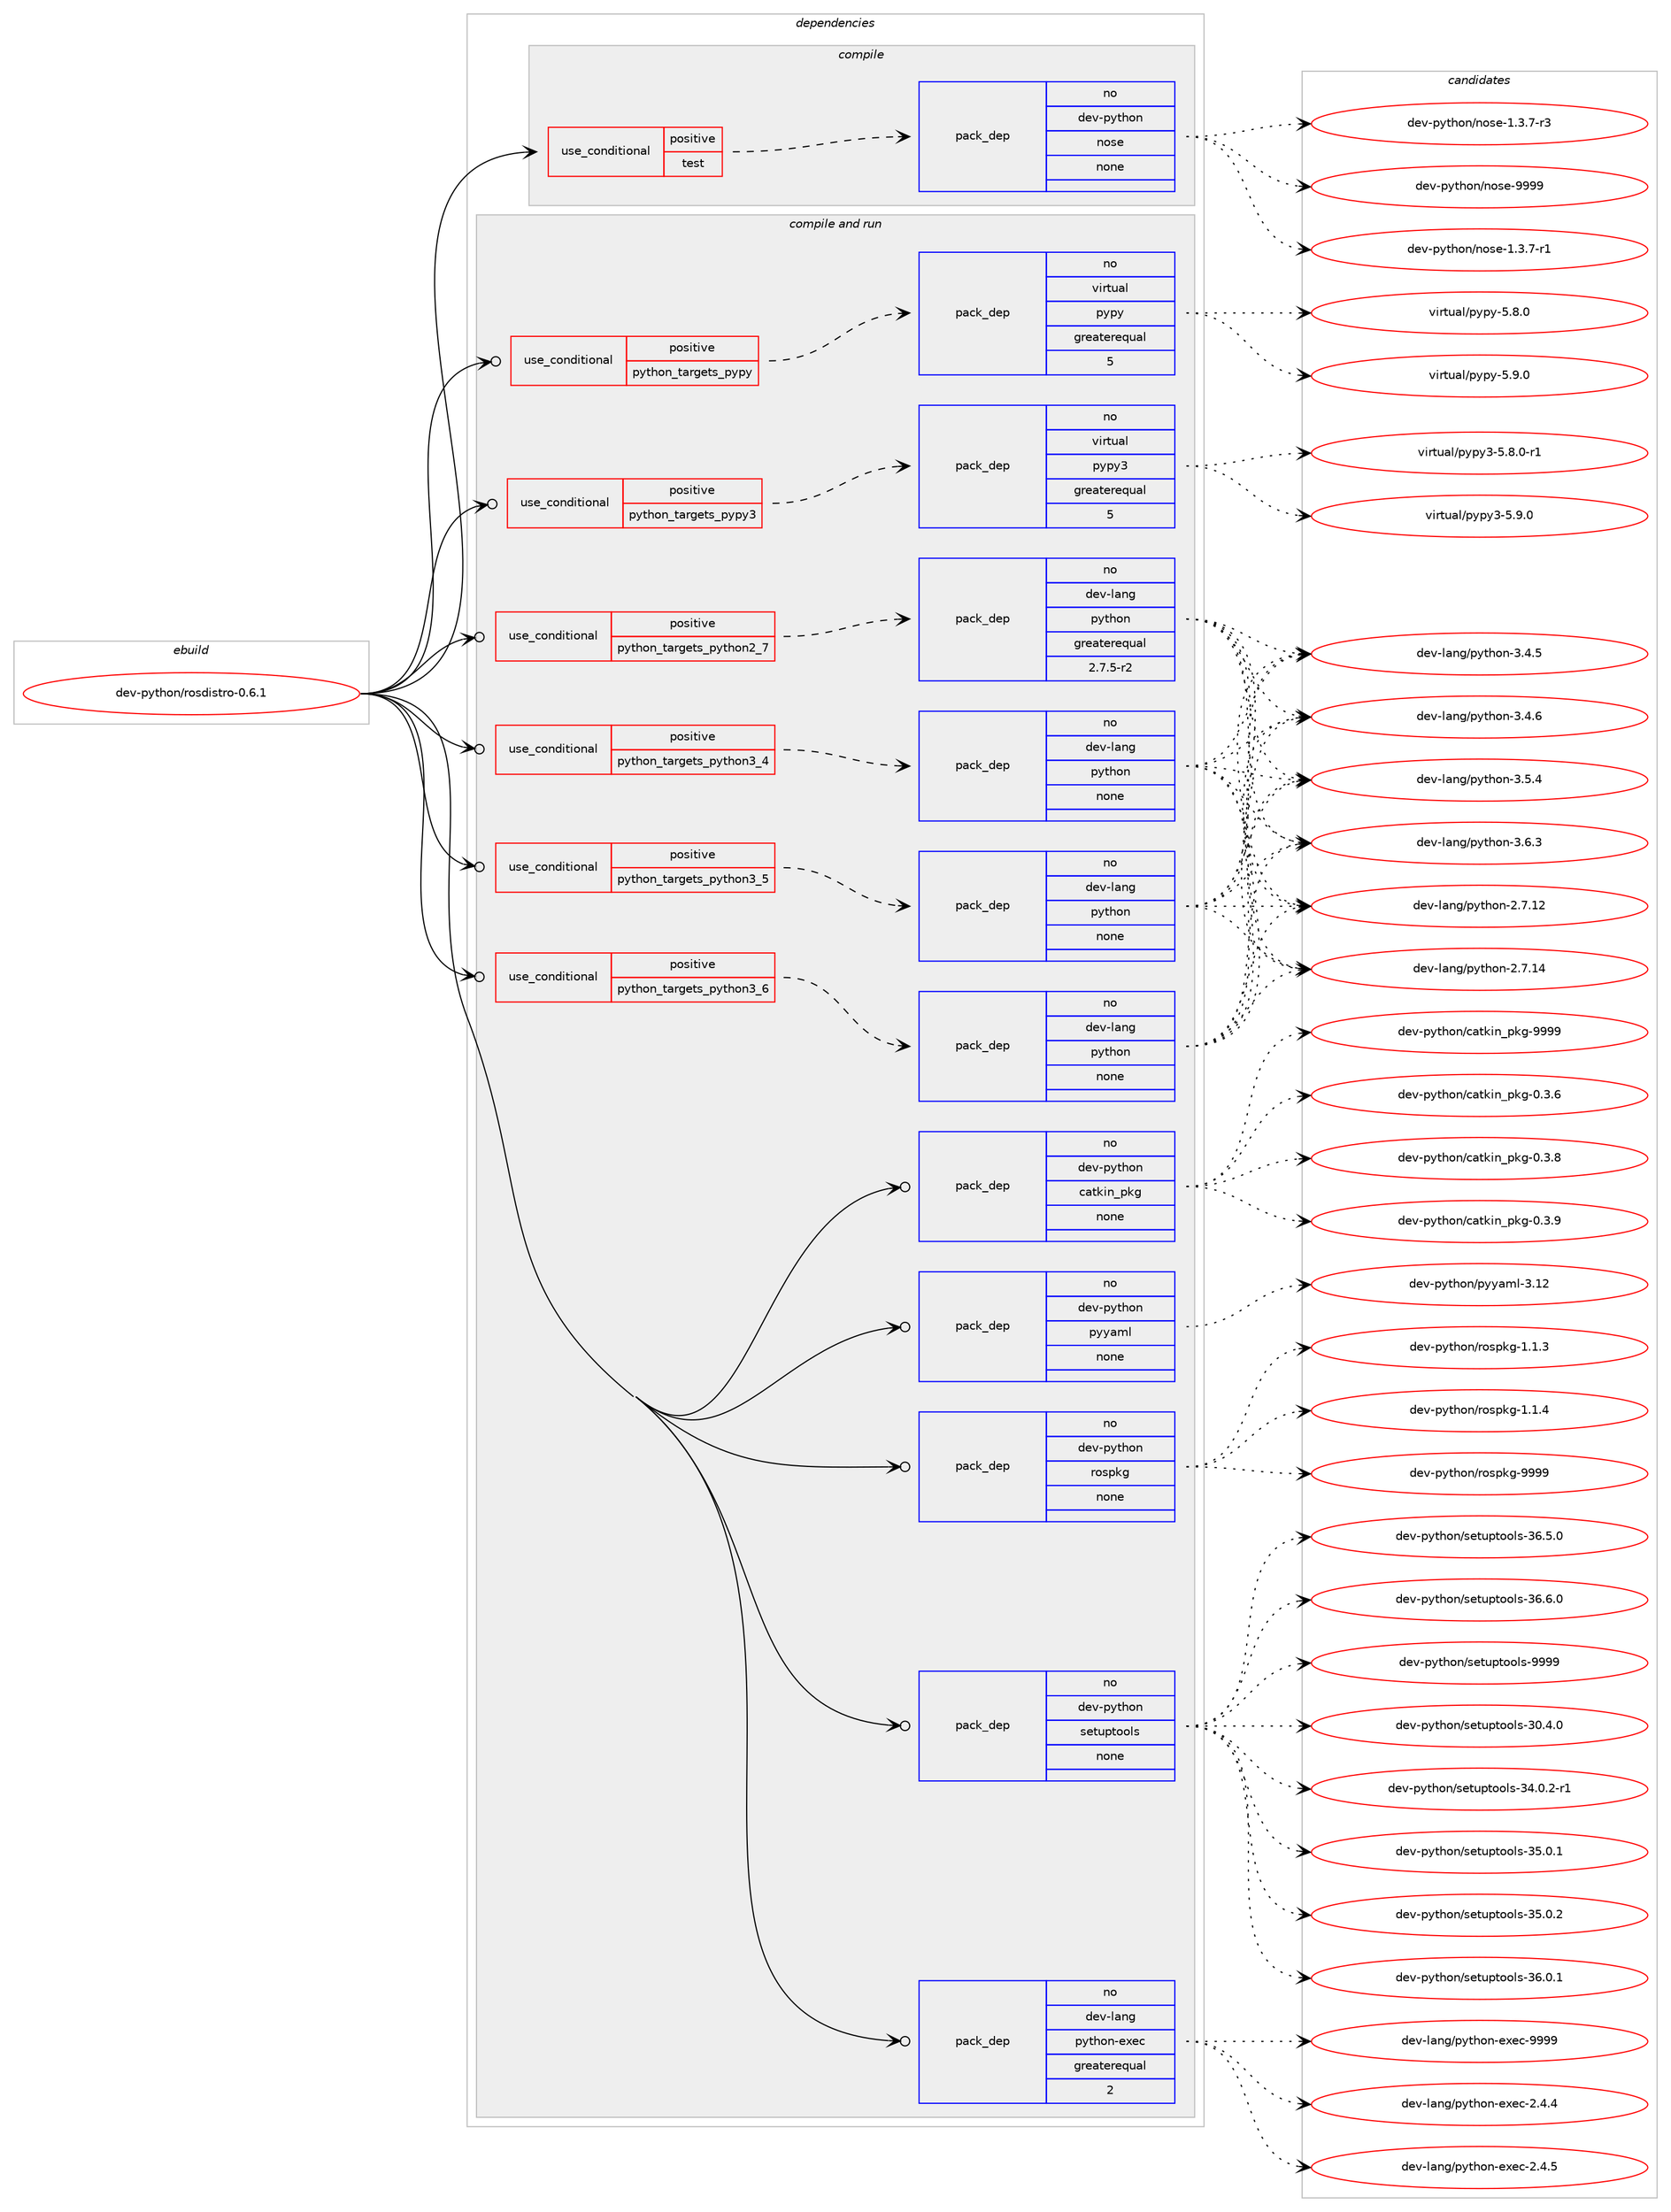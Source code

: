 digraph prolog {

# *************
# Graph options
# *************

newrank=true;
concentrate=true;
compound=true;
graph [rankdir=LR,fontname=Helvetica,fontsize=10,ranksep=1.5];#, ranksep=2.5, nodesep=0.2];
edge  [arrowhead=vee];
node  [fontname=Helvetica,fontsize=10];

# **********
# The ebuild
# **********

subgraph cluster_leftcol {
color=gray;
rank=same;
label=<<i>ebuild</i>>;
id [label="dev-python/rosdistro-0.6.1", color=red, width=4, href="../dev-python/rosdistro-0.6.1.svg"];
}

# ****************
# The dependencies
# ****************

subgraph cluster_midcol {
color=gray;
label=<<i>dependencies</i>>;
subgraph cluster_compile {
fillcolor="#eeeeee";
style=filled;
label=<<i>compile</i>>;
subgraph cond41176 {
dependency185898 [label=<<TABLE BORDER="0" CELLBORDER="1" CELLSPACING="0" CELLPADDING="4"><TR><TD ROWSPAN="3" CELLPADDING="10">use_conditional</TD></TR><TR><TD>positive</TD></TR><TR><TD>test</TD></TR></TABLE>>, shape=none, color=red];
subgraph pack140768 {
dependency185899 [label=<<TABLE BORDER="0" CELLBORDER="1" CELLSPACING="0" CELLPADDING="4" WIDTH="220"><TR><TD ROWSPAN="6" CELLPADDING="30">pack_dep</TD></TR><TR><TD WIDTH="110">no</TD></TR><TR><TD>dev-python</TD></TR><TR><TD>nose</TD></TR><TR><TD>none</TD></TR><TR><TD></TD></TR></TABLE>>, shape=none, color=blue];
}
dependency185898:e -> dependency185899:w [weight=20,style="dashed",arrowhead="vee"];
}
id:e -> dependency185898:w [weight=20,style="solid",arrowhead="vee"];
}
subgraph cluster_compileandrun {
fillcolor="#eeeeee";
style=filled;
label=<<i>compile and run</i>>;
subgraph cond41177 {
dependency185900 [label=<<TABLE BORDER="0" CELLBORDER="1" CELLSPACING="0" CELLPADDING="4"><TR><TD ROWSPAN="3" CELLPADDING="10">use_conditional</TD></TR><TR><TD>positive</TD></TR><TR><TD>python_targets_pypy</TD></TR></TABLE>>, shape=none, color=red];
subgraph pack140769 {
dependency185901 [label=<<TABLE BORDER="0" CELLBORDER="1" CELLSPACING="0" CELLPADDING="4" WIDTH="220"><TR><TD ROWSPAN="6" CELLPADDING="30">pack_dep</TD></TR><TR><TD WIDTH="110">no</TD></TR><TR><TD>virtual</TD></TR><TR><TD>pypy</TD></TR><TR><TD>greaterequal</TD></TR><TR><TD>5</TD></TR></TABLE>>, shape=none, color=blue];
}
dependency185900:e -> dependency185901:w [weight=20,style="dashed",arrowhead="vee"];
}
id:e -> dependency185900:w [weight=20,style="solid",arrowhead="odotvee"];
subgraph cond41178 {
dependency185902 [label=<<TABLE BORDER="0" CELLBORDER="1" CELLSPACING="0" CELLPADDING="4"><TR><TD ROWSPAN="3" CELLPADDING="10">use_conditional</TD></TR><TR><TD>positive</TD></TR><TR><TD>python_targets_pypy3</TD></TR></TABLE>>, shape=none, color=red];
subgraph pack140770 {
dependency185903 [label=<<TABLE BORDER="0" CELLBORDER="1" CELLSPACING="0" CELLPADDING="4" WIDTH="220"><TR><TD ROWSPAN="6" CELLPADDING="30">pack_dep</TD></TR><TR><TD WIDTH="110">no</TD></TR><TR><TD>virtual</TD></TR><TR><TD>pypy3</TD></TR><TR><TD>greaterequal</TD></TR><TR><TD>5</TD></TR></TABLE>>, shape=none, color=blue];
}
dependency185902:e -> dependency185903:w [weight=20,style="dashed",arrowhead="vee"];
}
id:e -> dependency185902:w [weight=20,style="solid",arrowhead="odotvee"];
subgraph cond41179 {
dependency185904 [label=<<TABLE BORDER="0" CELLBORDER="1" CELLSPACING="0" CELLPADDING="4"><TR><TD ROWSPAN="3" CELLPADDING="10">use_conditional</TD></TR><TR><TD>positive</TD></TR><TR><TD>python_targets_python2_7</TD></TR></TABLE>>, shape=none, color=red];
subgraph pack140771 {
dependency185905 [label=<<TABLE BORDER="0" CELLBORDER="1" CELLSPACING="0" CELLPADDING="4" WIDTH="220"><TR><TD ROWSPAN="6" CELLPADDING="30">pack_dep</TD></TR><TR><TD WIDTH="110">no</TD></TR><TR><TD>dev-lang</TD></TR><TR><TD>python</TD></TR><TR><TD>greaterequal</TD></TR><TR><TD>2.7.5-r2</TD></TR></TABLE>>, shape=none, color=blue];
}
dependency185904:e -> dependency185905:w [weight=20,style="dashed",arrowhead="vee"];
}
id:e -> dependency185904:w [weight=20,style="solid",arrowhead="odotvee"];
subgraph cond41180 {
dependency185906 [label=<<TABLE BORDER="0" CELLBORDER="1" CELLSPACING="0" CELLPADDING="4"><TR><TD ROWSPAN="3" CELLPADDING="10">use_conditional</TD></TR><TR><TD>positive</TD></TR><TR><TD>python_targets_python3_4</TD></TR></TABLE>>, shape=none, color=red];
subgraph pack140772 {
dependency185907 [label=<<TABLE BORDER="0" CELLBORDER="1" CELLSPACING="0" CELLPADDING="4" WIDTH="220"><TR><TD ROWSPAN="6" CELLPADDING="30">pack_dep</TD></TR><TR><TD WIDTH="110">no</TD></TR><TR><TD>dev-lang</TD></TR><TR><TD>python</TD></TR><TR><TD>none</TD></TR><TR><TD></TD></TR></TABLE>>, shape=none, color=blue];
}
dependency185906:e -> dependency185907:w [weight=20,style="dashed",arrowhead="vee"];
}
id:e -> dependency185906:w [weight=20,style="solid",arrowhead="odotvee"];
subgraph cond41181 {
dependency185908 [label=<<TABLE BORDER="0" CELLBORDER="1" CELLSPACING="0" CELLPADDING="4"><TR><TD ROWSPAN="3" CELLPADDING="10">use_conditional</TD></TR><TR><TD>positive</TD></TR><TR><TD>python_targets_python3_5</TD></TR></TABLE>>, shape=none, color=red];
subgraph pack140773 {
dependency185909 [label=<<TABLE BORDER="0" CELLBORDER="1" CELLSPACING="0" CELLPADDING="4" WIDTH="220"><TR><TD ROWSPAN="6" CELLPADDING="30">pack_dep</TD></TR><TR><TD WIDTH="110">no</TD></TR><TR><TD>dev-lang</TD></TR><TR><TD>python</TD></TR><TR><TD>none</TD></TR><TR><TD></TD></TR></TABLE>>, shape=none, color=blue];
}
dependency185908:e -> dependency185909:w [weight=20,style="dashed",arrowhead="vee"];
}
id:e -> dependency185908:w [weight=20,style="solid",arrowhead="odotvee"];
subgraph cond41182 {
dependency185910 [label=<<TABLE BORDER="0" CELLBORDER="1" CELLSPACING="0" CELLPADDING="4"><TR><TD ROWSPAN="3" CELLPADDING="10">use_conditional</TD></TR><TR><TD>positive</TD></TR><TR><TD>python_targets_python3_6</TD></TR></TABLE>>, shape=none, color=red];
subgraph pack140774 {
dependency185911 [label=<<TABLE BORDER="0" CELLBORDER="1" CELLSPACING="0" CELLPADDING="4" WIDTH="220"><TR><TD ROWSPAN="6" CELLPADDING="30">pack_dep</TD></TR><TR><TD WIDTH="110">no</TD></TR><TR><TD>dev-lang</TD></TR><TR><TD>python</TD></TR><TR><TD>none</TD></TR><TR><TD></TD></TR></TABLE>>, shape=none, color=blue];
}
dependency185910:e -> dependency185911:w [weight=20,style="dashed",arrowhead="vee"];
}
id:e -> dependency185910:w [weight=20,style="solid",arrowhead="odotvee"];
subgraph pack140775 {
dependency185912 [label=<<TABLE BORDER="0" CELLBORDER="1" CELLSPACING="0" CELLPADDING="4" WIDTH="220"><TR><TD ROWSPAN="6" CELLPADDING="30">pack_dep</TD></TR><TR><TD WIDTH="110">no</TD></TR><TR><TD>dev-lang</TD></TR><TR><TD>python-exec</TD></TR><TR><TD>greaterequal</TD></TR><TR><TD>2</TD></TR></TABLE>>, shape=none, color=blue];
}
id:e -> dependency185912:w [weight=20,style="solid",arrowhead="odotvee"];
subgraph pack140776 {
dependency185913 [label=<<TABLE BORDER="0" CELLBORDER="1" CELLSPACING="0" CELLPADDING="4" WIDTH="220"><TR><TD ROWSPAN="6" CELLPADDING="30">pack_dep</TD></TR><TR><TD WIDTH="110">no</TD></TR><TR><TD>dev-python</TD></TR><TR><TD>catkin_pkg</TD></TR><TR><TD>none</TD></TR><TR><TD></TD></TR></TABLE>>, shape=none, color=blue];
}
id:e -> dependency185913:w [weight=20,style="solid",arrowhead="odotvee"];
subgraph pack140777 {
dependency185914 [label=<<TABLE BORDER="0" CELLBORDER="1" CELLSPACING="0" CELLPADDING="4" WIDTH="220"><TR><TD ROWSPAN="6" CELLPADDING="30">pack_dep</TD></TR><TR><TD WIDTH="110">no</TD></TR><TR><TD>dev-python</TD></TR><TR><TD>pyyaml</TD></TR><TR><TD>none</TD></TR><TR><TD></TD></TR></TABLE>>, shape=none, color=blue];
}
id:e -> dependency185914:w [weight=20,style="solid",arrowhead="odotvee"];
subgraph pack140778 {
dependency185915 [label=<<TABLE BORDER="0" CELLBORDER="1" CELLSPACING="0" CELLPADDING="4" WIDTH="220"><TR><TD ROWSPAN="6" CELLPADDING="30">pack_dep</TD></TR><TR><TD WIDTH="110">no</TD></TR><TR><TD>dev-python</TD></TR><TR><TD>rospkg</TD></TR><TR><TD>none</TD></TR><TR><TD></TD></TR></TABLE>>, shape=none, color=blue];
}
id:e -> dependency185915:w [weight=20,style="solid",arrowhead="odotvee"];
subgraph pack140779 {
dependency185916 [label=<<TABLE BORDER="0" CELLBORDER="1" CELLSPACING="0" CELLPADDING="4" WIDTH="220"><TR><TD ROWSPAN="6" CELLPADDING="30">pack_dep</TD></TR><TR><TD WIDTH="110">no</TD></TR><TR><TD>dev-python</TD></TR><TR><TD>setuptools</TD></TR><TR><TD>none</TD></TR><TR><TD></TD></TR></TABLE>>, shape=none, color=blue];
}
id:e -> dependency185916:w [weight=20,style="solid",arrowhead="odotvee"];
}
subgraph cluster_run {
fillcolor="#eeeeee";
style=filled;
label=<<i>run</i>>;
}
}

# **************
# The candidates
# **************

subgraph cluster_choices {
rank=same;
color=gray;
label=<<i>candidates</i>>;

subgraph choice140768 {
color=black;
nodesep=1;
choice10010111845112121116104111110471101111151014549465146554511449 [label="dev-python/nose-1.3.7-r1", color=red, width=4,href="../dev-python/nose-1.3.7-r1.svg"];
choice10010111845112121116104111110471101111151014549465146554511451 [label="dev-python/nose-1.3.7-r3", color=red, width=4,href="../dev-python/nose-1.3.7-r3.svg"];
choice10010111845112121116104111110471101111151014557575757 [label="dev-python/nose-9999", color=red, width=4,href="../dev-python/nose-9999.svg"];
dependency185899:e -> choice10010111845112121116104111110471101111151014549465146554511449:w [style=dotted,weight="100"];
dependency185899:e -> choice10010111845112121116104111110471101111151014549465146554511451:w [style=dotted,weight="100"];
dependency185899:e -> choice10010111845112121116104111110471101111151014557575757:w [style=dotted,weight="100"];
}
subgraph choice140769 {
color=black;
nodesep=1;
choice1181051141161179710847112121112121455346564648 [label="virtual/pypy-5.8.0", color=red, width=4,href="../virtual/pypy-5.8.0.svg"];
choice1181051141161179710847112121112121455346574648 [label="virtual/pypy-5.9.0", color=red, width=4,href="../virtual/pypy-5.9.0.svg"];
dependency185901:e -> choice1181051141161179710847112121112121455346564648:w [style=dotted,weight="100"];
dependency185901:e -> choice1181051141161179710847112121112121455346574648:w [style=dotted,weight="100"];
}
subgraph choice140770 {
color=black;
nodesep=1;
choice1181051141161179710847112121112121514553465646484511449 [label="virtual/pypy3-5.8.0-r1", color=red, width=4,href="../virtual/pypy3-5.8.0-r1.svg"];
choice118105114116117971084711212111212151455346574648 [label="virtual/pypy3-5.9.0", color=red, width=4,href="../virtual/pypy3-5.9.0.svg"];
dependency185903:e -> choice1181051141161179710847112121112121514553465646484511449:w [style=dotted,weight="100"];
dependency185903:e -> choice118105114116117971084711212111212151455346574648:w [style=dotted,weight="100"];
}
subgraph choice140771 {
color=black;
nodesep=1;
choice10010111845108971101034711212111610411111045504655464950 [label="dev-lang/python-2.7.12", color=red, width=4,href="../dev-lang/python-2.7.12.svg"];
choice10010111845108971101034711212111610411111045504655464952 [label="dev-lang/python-2.7.14", color=red, width=4,href="../dev-lang/python-2.7.14.svg"];
choice100101118451089711010347112121116104111110455146524653 [label="dev-lang/python-3.4.5", color=red, width=4,href="../dev-lang/python-3.4.5.svg"];
choice100101118451089711010347112121116104111110455146524654 [label="dev-lang/python-3.4.6", color=red, width=4,href="../dev-lang/python-3.4.6.svg"];
choice100101118451089711010347112121116104111110455146534652 [label="dev-lang/python-3.5.4", color=red, width=4,href="../dev-lang/python-3.5.4.svg"];
choice100101118451089711010347112121116104111110455146544651 [label="dev-lang/python-3.6.3", color=red, width=4,href="../dev-lang/python-3.6.3.svg"];
dependency185905:e -> choice10010111845108971101034711212111610411111045504655464950:w [style=dotted,weight="100"];
dependency185905:e -> choice10010111845108971101034711212111610411111045504655464952:w [style=dotted,weight="100"];
dependency185905:e -> choice100101118451089711010347112121116104111110455146524653:w [style=dotted,weight="100"];
dependency185905:e -> choice100101118451089711010347112121116104111110455146524654:w [style=dotted,weight="100"];
dependency185905:e -> choice100101118451089711010347112121116104111110455146534652:w [style=dotted,weight="100"];
dependency185905:e -> choice100101118451089711010347112121116104111110455146544651:w [style=dotted,weight="100"];
}
subgraph choice140772 {
color=black;
nodesep=1;
choice10010111845108971101034711212111610411111045504655464950 [label="dev-lang/python-2.7.12", color=red, width=4,href="../dev-lang/python-2.7.12.svg"];
choice10010111845108971101034711212111610411111045504655464952 [label="dev-lang/python-2.7.14", color=red, width=4,href="../dev-lang/python-2.7.14.svg"];
choice100101118451089711010347112121116104111110455146524653 [label="dev-lang/python-3.4.5", color=red, width=4,href="../dev-lang/python-3.4.5.svg"];
choice100101118451089711010347112121116104111110455146524654 [label="dev-lang/python-3.4.6", color=red, width=4,href="../dev-lang/python-3.4.6.svg"];
choice100101118451089711010347112121116104111110455146534652 [label="dev-lang/python-3.5.4", color=red, width=4,href="../dev-lang/python-3.5.4.svg"];
choice100101118451089711010347112121116104111110455146544651 [label="dev-lang/python-3.6.3", color=red, width=4,href="../dev-lang/python-3.6.3.svg"];
dependency185907:e -> choice10010111845108971101034711212111610411111045504655464950:w [style=dotted,weight="100"];
dependency185907:e -> choice10010111845108971101034711212111610411111045504655464952:w [style=dotted,weight="100"];
dependency185907:e -> choice100101118451089711010347112121116104111110455146524653:w [style=dotted,weight="100"];
dependency185907:e -> choice100101118451089711010347112121116104111110455146524654:w [style=dotted,weight="100"];
dependency185907:e -> choice100101118451089711010347112121116104111110455146534652:w [style=dotted,weight="100"];
dependency185907:e -> choice100101118451089711010347112121116104111110455146544651:w [style=dotted,weight="100"];
}
subgraph choice140773 {
color=black;
nodesep=1;
choice10010111845108971101034711212111610411111045504655464950 [label="dev-lang/python-2.7.12", color=red, width=4,href="../dev-lang/python-2.7.12.svg"];
choice10010111845108971101034711212111610411111045504655464952 [label="dev-lang/python-2.7.14", color=red, width=4,href="../dev-lang/python-2.7.14.svg"];
choice100101118451089711010347112121116104111110455146524653 [label="dev-lang/python-3.4.5", color=red, width=4,href="../dev-lang/python-3.4.5.svg"];
choice100101118451089711010347112121116104111110455146524654 [label="dev-lang/python-3.4.6", color=red, width=4,href="../dev-lang/python-3.4.6.svg"];
choice100101118451089711010347112121116104111110455146534652 [label="dev-lang/python-3.5.4", color=red, width=4,href="../dev-lang/python-3.5.4.svg"];
choice100101118451089711010347112121116104111110455146544651 [label="dev-lang/python-3.6.3", color=red, width=4,href="../dev-lang/python-3.6.3.svg"];
dependency185909:e -> choice10010111845108971101034711212111610411111045504655464950:w [style=dotted,weight="100"];
dependency185909:e -> choice10010111845108971101034711212111610411111045504655464952:w [style=dotted,weight="100"];
dependency185909:e -> choice100101118451089711010347112121116104111110455146524653:w [style=dotted,weight="100"];
dependency185909:e -> choice100101118451089711010347112121116104111110455146524654:w [style=dotted,weight="100"];
dependency185909:e -> choice100101118451089711010347112121116104111110455146534652:w [style=dotted,weight="100"];
dependency185909:e -> choice100101118451089711010347112121116104111110455146544651:w [style=dotted,weight="100"];
}
subgraph choice140774 {
color=black;
nodesep=1;
choice10010111845108971101034711212111610411111045504655464950 [label="dev-lang/python-2.7.12", color=red, width=4,href="../dev-lang/python-2.7.12.svg"];
choice10010111845108971101034711212111610411111045504655464952 [label="dev-lang/python-2.7.14", color=red, width=4,href="../dev-lang/python-2.7.14.svg"];
choice100101118451089711010347112121116104111110455146524653 [label="dev-lang/python-3.4.5", color=red, width=4,href="../dev-lang/python-3.4.5.svg"];
choice100101118451089711010347112121116104111110455146524654 [label="dev-lang/python-3.4.6", color=red, width=4,href="../dev-lang/python-3.4.6.svg"];
choice100101118451089711010347112121116104111110455146534652 [label="dev-lang/python-3.5.4", color=red, width=4,href="../dev-lang/python-3.5.4.svg"];
choice100101118451089711010347112121116104111110455146544651 [label="dev-lang/python-3.6.3", color=red, width=4,href="../dev-lang/python-3.6.3.svg"];
dependency185911:e -> choice10010111845108971101034711212111610411111045504655464950:w [style=dotted,weight="100"];
dependency185911:e -> choice10010111845108971101034711212111610411111045504655464952:w [style=dotted,weight="100"];
dependency185911:e -> choice100101118451089711010347112121116104111110455146524653:w [style=dotted,weight="100"];
dependency185911:e -> choice100101118451089711010347112121116104111110455146524654:w [style=dotted,weight="100"];
dependency185911:e -> choice100101118451089711010347112121116104111110455146534652:w [style=dotted,weight="100"];
dependency185911:e -> choice100101118451089711010347112121116104111110455146544651:w [style=dotted,weight="100"];
}
subgraph choice140775 {
color=black;
nodesep=1;
choice1001011184510897110103471121211161041111104510112010199455046524652 [label="dev-lang/python-exec-2.4.4", color=red, width=4,href="../dev-lang/python-exec-2.4.4.svg"];
choice1001011184510897110103471121211161041111104510112010199455046524653 [label="dev-lang/python-exec-2.4.5", color=red, width=4,href="../dev-lang/python-exec-2.4.5.svg"];
choice10010111845108971101034711212111610411111045101120101994557575757 [label="dev-lang/python-exec-9999", color=red, width=4,href="../dev-lang/python-exec-9999.svg"];
dependency185912:e -> choice1001011184510897110103471121211161041111104510112010199455046524652:w [style=dotted,weight="100"];
dependency185912:e -> choice1001011184510897110103471121211161041111104510112010199455046524653:w [style=dotted,weight="100"];
dependency185912:e -> choice10010111845108971101034711212111610411111045101120101994557575757:w [style=dotted,weight="100"];
}
subgraph choice140776 {
color=black;
nodesep=1;
choice1001011184511212111610411111047999711610710511095112107103454846514654 [label="dev-python/catkin_pkg-0.3.6", color=red, width=4,href="../dev-python/catkin_pkg-0.3.6.svg"];
choice1001011184511212111610411111047999711610710511095112107103454846514656 [label="dev-python/catkin_pkg-0.3.8", color=red, width=4,href="../dev-python/catkin_pkg-0.3.8.svg"];
choice1001011184511212111610411111047999711610710511095112107103454846514657 [label="dev-python/catkin_pkg-0.3.9", color=red, width=4,href="../dev-python/catkin_pkg-0.3.9.svg"];
choice10010111845112121116104111110479997116107105110951121071034557575757 [label="dev-python/catkin_pkg-9999", color=red, width=4,href="../dev-python/catkin_pkg-9999.svg"];
dependency185913:e -> choice1001011184511212111610411111047999711610710511095112107103454846514654:w [style=dotted,weight="100"];
dependency185913:e -> choice1001011184511212111610411111047999711610710511095112107103454846514656:w [style=dotted,weight="100"];
dependency185913:e -> choice1001011184511212111610411111047999711610710511095112107103454846514657:w [style=dotted,weight="100"];
dependency185913:e -> choice10010111845112121116104111110479997116107105110951121071034557575757:w [style=dotted,weight="100"];
}
subgraph choice140777 {
color=black;
nodesep=1;
choice1001011184511212111610411111047112121121971091084551464950 [label="dev-python/pyyaml-3.12", color=red, width=4,href="../dev-python/pyyaml-3.12.svg"];
dependency185914:e -> choice1001011184511212111610411111047112121121971091084551464950:w [style=dotted,weight="100"];
}
subgraph choice140778 {
color=black;
nodesep=1;
choice1001011184511212111610411111047114111115112107103454946494651 [label="dev-python/rospkg-1.1.3", color=red, width=4,href="../dev-python/rospkg-1.1.3.svg"];
choice1001011184511212111610411111047114111115112107103454946494652 [label="dev-python/rospkg-1.1.4", color=red, width=4,href="../dev-python/rospkg-1.1.4.svg"];
choice10010111845112121116104111110471141111151121071034557575757 [label="dev-python/rospkg-9999", color=red, width=4,href="../dev-python/rospkg-9999.svg"];
dependency185915:e -> choice1001011184511212111610411111047114111115112107103454946494651:w [style=dotted,weight="100"];
dependency185915:e -> choice1001011184511212111610411111047114111115112107103454946494652:w [style=dotted,weight="100"];
dependency185915:e -> choice10010111845112121116104111110471141111151121071034557575757:w [style=dotted,weight="100"];
}
subgraph choice140779 {
color=black;
nodesep=1;
choice100101118451121211161041111104711510111611711211611111110811545514846524648 [label="dev-python/setuptools-30.4.0", color=red, width=4,href="../dev-python/setuptools-30.4.0.svg"];
choice1001011184511212111610411111047115101116117112116111111108115455152464846504511449 [label="dev-python/setuptools-34.0.2-r1", color=red, width=4,href="../dev-python/setuptools-34.0.2-r1.svg"];
choice100101118451121211161041111104711510111611711211611111110811545515346484649 [label="dev-python/setuptools-35.0.1", color=red, width=4,href="../dev-python/setuptools-35.0.1.svg"];
choice100101118451121211161041111104711510111611711211611111110811545515346484650 [label="dev-python/setuptools-35.0.2", color=red, width=4,href="../dev-python/setuptools-35.0.2.svg"];
choice100101118451121211161041111104711510111611711211611111110811545515446484649 [label="dev-python/setuptools-36.0.1", color=red, width=4,href="../dev-python/setuptools-36.0.1.svg"];
choice100101118451121211161041111104711510111611711211611111110811545515446534648 [label="dev-python/setuptools-36.5.0", color=red, width=4,href="../dev-python/setuptools-36.5.0.svg"];
choice100101118451121211161041111104711510111611711211611111110811545515446544648 [label="dev-python/setuptools-36.6.0", color=red, width=4,href="../dev-python/setuptools-36.6.0.svg"];
choice10010111845112121116104111110471151011161171121161111111081154557575757 [label="dev-python/setuptools-9999", color=red, width=4,href="../dev-python/setuptools-9999.svg"];
dependency185916:e -> choice100101118451121211161041111104711510111611711211611111110811545514846524648:w [style=dotted,weight="100"];
dependency185916:e -> choice1001011184511212111610411111047115101116117112116111111108115455152464846504511449:w [style=dotted,weight="100"];
dependency185916:e -> choice100101118451121211161041111104711510111611711211611111110811545515346484649:w [style=dotted,weight="100"];
dependency185916:e -> choice100101118451121211161041111104711510111611711211611111110811545515346484650:w [style=dotted,weight="100"];
dependency185916:e -> choice100101118451121211161041111104711510111611711211611111110811545515446484649:w [style=dotted,weight="100"];
dependency185916:e -> choice100101118451121211161041111104711510111611711211611111110811545515446534648:w [style=dotted,weight="100"];
dependency185916:e -> choice100101118451121211161041111104711510111611711211611111110811545515446544648:w [style=dotted,weight="100"];
dependency185916:e -> choice10010111845112121116104111110471151011161171121161111111081154557575757:w [style=dotted,weight="100"];
}
}

}
